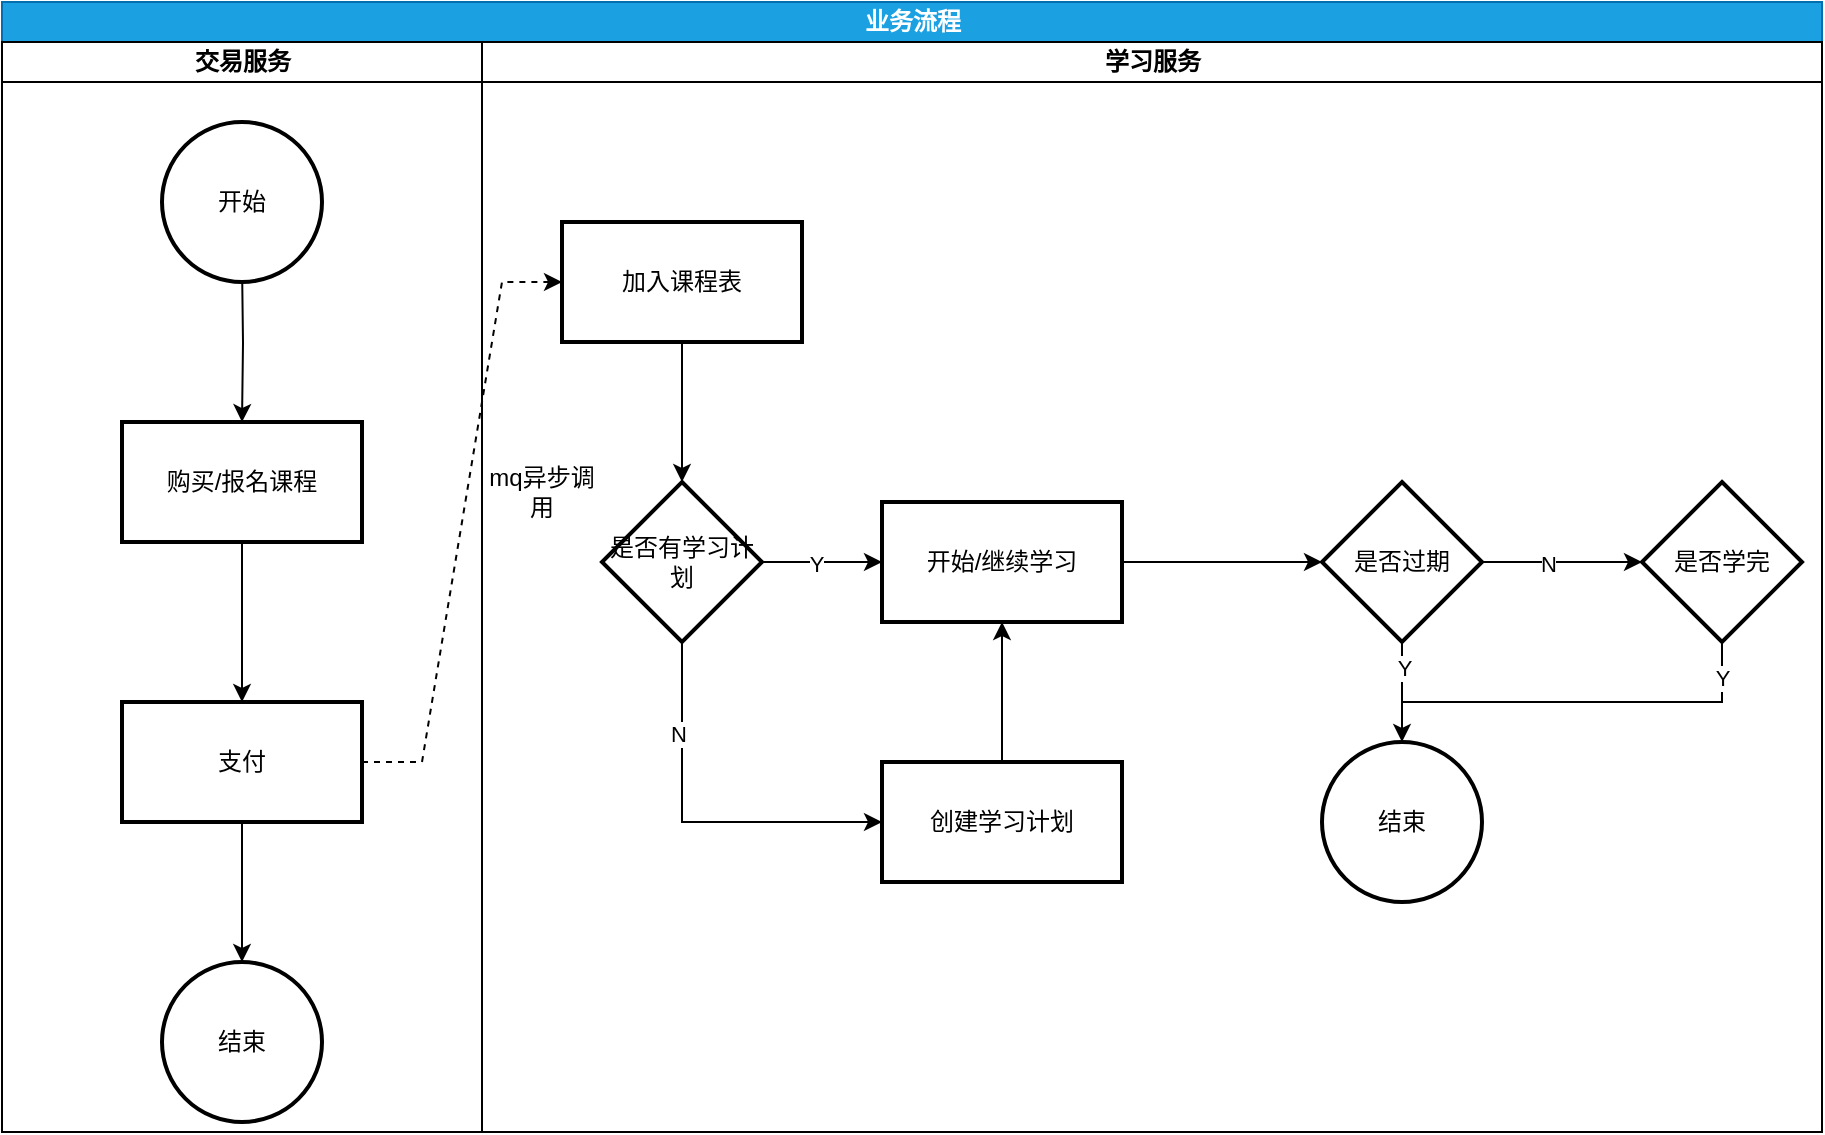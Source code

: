 <mxfile version="22.1.18" type="github">
  <diagram id="C5RBs43oDa-KdzZeNtuy" name="Page-1">
    <mxGraphModel dx="1434" dy="756" grid="1" gridSize="10" guides="1" tooltips="1" connect="1" arrows="1" fold="1" page="1" pageScale="1" pageWidth="827" pageHeight="1169" math="0" shadow="0">
      <root>
        <mxCell id="WIyWlLk6GJQsqaUBKTNV-0" />
        <mxCell id="WIyWlLk6GJQsqaUBKTNV-1" parent="WIyWlLk6GJQsqaUBKTNV-0" />
        <mxCell id="ji-5gTpAB7tLM8CSAKNQ-0" value="业务流程" style="swimlane;childLayout=stackLayout;resizeParent=1;resizeParentMax=0;startSize=20;html=1;fillStyle=auto;fillColor=#1ba1e2;fontColor=#ffffff;strokeColor=#006EAF;" vertex="1" parent="WIyWlLk6GJQsqaUBKTNV-1">
          <mxGeometry x="30" y="90" width="910" height="565" as="geometry">
            <mxRectangle x="160" y="95" width="70" height="30" as="alternateBounds" />
          </mxGeometry>
        </mxCell>
        <mxCell id="ji-5gTpAB7tLM8CSAKNQ-2" value="交易服务" style="swimlane;startSize=20;html=1;direction=east;" vertex="1" parent="ji-5gTpAB7tLM8CSAKNQ-0">
          <mxGeometry y="20" width="240" height="545" as="geometry" />
        </mxCell>
        <mxCell id="ji-5gTpAB7tLM8CSAKNQ-8" value="" style="edgeStyle=orthogonalEdgeStyle;rounded=0;orthogonalLoop=1;jettySize=auto;html=1;" edge="1" parent="ji-5gTpAB7tLM8CSAKNQ-2" target="ji-5gTpAB7tLM8CSAKNQ-7">
          <mxGeometry relative="1" as="geometry">
            <mxPoint x="120" y="110" as="sourcePoint" />
          </mxGeometry>
        </mxCell>
        <mxCell id="ji-5gTpAB7tLM8CSAKNQ-10" value="" style="edgeStyle=orthogonalEdgeStyle;rounded=0;orthogonalLoop=1;jettySize=auto;html=1;" edge="1" parent="ji-5gTpAB7tLM8CSAKNQ-2" source="ji-5gTpAB7tLM8CSAKNQ-7" target="ji-5gTpAB7tLM8CSAKNQ-9">
          <mxGeometry relative="1" as="geometry" />
        </mxCell>
        <mxCell id="ji-5gTpAB7tLM8CSAKNQ-7" value="购买/报名课程" style="whiteSpace=wrap;html=1;strokeWidth=2;" vertex="1" parent="ji-5gTpAB7tLM8CSAKNQ-2">
          <mxGeometry x="60" y="190" width="120" height="60" as="geometry" />
        </mxCell>
        <mxCell id="ji-5gTpAB7tLM8CSAKNQ-12" value="" style="edgeStyle=orthogonalEdgeStyle;rounded=0;orthogonalLoop=1;jettySize=auto;html=1;" edge="1" parent="ji-5gTpAB7tLM8CSAKNQ-2" source="ji-5gTpAB7tLM8CSAKNQ-9" target="ji-5gTpAB7tLM8CSAKNQ-11">
          <mxGeometry relative="1" as="geometry" />
        </mxCell>
        <mxCell id="ji-5gTpAB7tLM8CSAKNQ-9" value="支付" style="whiteSpace=wrap;html=1;strokeWidth=2;" vertex="1" parent="ji-5gTpAB7tLM8CSAKNQ-2">
          <mxGeometry x="60" y="330" width="120" height="60" as="geometry" />
        </mxCell>
        <mxCell id="ji-5gTpAB7tLM8CSAKNQ-11" value="结束" style="ellipse;whiteSpace=wrap;html=1;strokeWidth=2;" vertex="1" parent="ji-5gTpAB7tLM8CSAKNQ-2">
          <mxGeometry x="80" y="460" width="80" height="80" as="geometry" />
        </mxCell>
        <mxCell id="ji-5gTpAB7tLM8CSAKNQ-13" value="开始" style="ellipse;whiteSpace=wrap;html=1;strokeWidth=2;" vertex="1" parent="ji-5gTpAB7tLM8CSAKNQ-2">
          <mxGeometry x="80" y="40" width="80" height="80" as="geometry" />
        </mxCell>
        <mxCell id="ji-5gTpAB7tLM8CSAKNQ-4" value="学习服务" style="swimlane;startSize=20;html=1;" vertex="1" parent="ji-5gTpAB7tLM8CSAKNQ-0">
          <mxGeometry x="240" y="20" width="670" height="545" as="geometry">
            <mxRectangle x="240" y="20" width="40" height="460" as="alternateBounds" />
          </mxGeometry>
        </mxCell>
        <mxCell id="ji-5gTpAB7tLM8CSAKNQ-17" value="" style="edgeStyle=orthogonalEdgeStyle;rounded=0;orthogonalLoop=1;jettySize=auto;html=1;" edge="1" parent="ji-5gTpAB7tLM8CSAKNQ-4" source="ji-5gTpAB7tLM8CSAKNQ-15" target="ji-5gTpAB7tLM8CSAKNQ-16">
          <mxGeometry relative="1" as="geometry" />
        </mxCell>
        <mxCell id="ji-5gTpAB7tLM8CSAKNQ-15" value="加入课程表" style="whiteSpace=wrap;html=1;strokeWidth=2;" vertex="1" parent="ji-5gTpAB7tLM8CSAKNQ-4">
          <mxGeometry x="40" y="90" width="120" height="60" as="geometry" />
        </mxCell>
        <mxCell id="ji-5gTpAB7tLM8CSAKNQ-19" value="" style="edgeStyle=orthogonalEdgeStyle;rounded=0;orthogonalLoop=1;jettySize=auto;html=1;" edge="1" parent="ji-5gTpAB7tLM8CSAKNQ-4" source="ji-5gTpAB7tLM8CSAKNQ-16" target="ji-5gTpAB7tLM8CSAKNQ-18">
          <mxGeometry relative="1" as="geometry" />
        </mxCell>
        <mxCell id="ji-5gTpAB7tLM8CSAKNQ-20" value="Y" style="edgeLabel;html=1;align=center;verticalAlign=middle;resizable=0;points=[];" vertex="1" connectable="0" parent="ji-5gTpAB7tLM8CSAKNQ-19">
          <mxGeometry x="-0.1" y="-1" relative="1" as="geometry">
            <mxPoint as="offset" />
          </mxGeometry>
        </mxCell>
        <mxCell id="ji-5gTpAB7tLM8CSAKNQ-26" style="edgeStyle=orthogonalEdgeStyle;rounded=0;orthogonalLoop=1;jettySize=auto;html=1;entryX=0;entryY=0.5;entryDx=0;entryDy=0;" edge="1" parent="ji-5gTpAB7tLM8CSAKNQ-4" source="ji-5gTpAB7tLM8CSAKNQ-16" target="ji-5gTpAB7tLM8CSAKNQ-23">
          <mxGeometry relative="1" as="geometry">
            <Array as="points">
              <mxPoint x="100" y="390" />
            </Array>
          </mxGeometry>
        </mxCell>
        <mxCell id="ji-5gTpAB7tLM8CSAKNQ-28" value="N" style="edgeLabel;html=1;align=center;verticalAlign=middle;resizable=0;points=[];" vertex="1" connectable="0" parent="ji-5gTpAB7tLM8CSAKNQ-26">
          <mxGeometry x="-0.516" y="-2" relative="1" as="geometry">
            <mxPoint as="offset" />
          </mxGeometry>
        </mxCell>
        <mxCell id="ji-5gTpAB7tLM8CSAKNQ-16" value="是否有学习计划" style="rhombus;whiteSpace=wrap;html=1;strokeWidth=2;" vertex="1" parent="ji-5gTpAB7tLM8CSAKNQ-4">
          <mxGeometry x="60" y="220" width="80" height="80" as="geometry" />
        </mxCell>
        <mxCell id="ji-5gTpAB7tLM8CSAKNQ-30" value="" style="edgeStyle=orthogonalEdgeStyle;rounded=0;orthogonalLoop=1;jettySize=auto;html=1;" edge="1" parent="ji-5gTpAB7tLM8CSAKNQ-4" source="ji-5gTpAB7tLM8CSAKNQ-18" target="ji-5gTpAB7tLM8CSAKNQ-29">
          <mxGeometry relative="1" as="geometry" />
        </mxCell>
        <mxCell id="ji-5gTpAB7tLM8CSAKNQ-18" value="开始/继续学习" style="whiteSpace=wrap;html=1;strokeWidth=2;" vertex="1" parent="ji-5gTpAB7tLM8CSAKNQ-4">
          <mxGeometry x="200" y="230" width="120" height="60" as="geometry" />
        </mxCell>
        <mxCell id="ji-5gTpAB7tLM8CSAKNQ-27" value="" style="edgeStyle=orthogonalEdgeStyle;rounded=0;orthogonalLoop=1;jettySize=auto;html=1;" edge="1" parent="ji-5gTpAB7tLM8CSAKNQ-4" source="ji-5gTpAB7tLM8CSAKNQ-23" target="ji-5gTpAB7tLM8CSAKNQ-18">
          <mxGeometry relative="1" as="geometry" />
        </mxCell>
        <mxCell id="ji-5gTpAB7tLM8CSAKNQ-23" value="创建学习计划" style="whiteSpace=wrap;html=1;strokeWidth=2;" vertex="1" parent="ji-5gTpAB7tLM8CSAKNQ-4">
          <mxGeometry x="200" y="360" width="120" height="60" as="geometry" />
        </mxCell>
        <mxCell id="ji-5gTpAB7tLM8CSAKNQ-34" value="" style="edgeStyle=orthogonalEdgeStyle;rounded=0;orthogonalLoop=1;jettySize=auto;html=1;" edge="1" parent="ji-5gTpAB7tLM8CSAKNQ-4" source="ji-5gTpAB7tLM8CSAKNQ-29" target="ji-5gTpAB7tLM8CSAKNQ-33">
          <mxGeometry relative="1" as="geometry" />
        </mxCell>
        <mxCell id="ji-5gTpAB7tLM8CSAKNQ-39" value="Y" style="edgeLabel;html=1;align=center;verticalAlign=middle;resizable=0;points=[];" vertex="1" connectable="0" parent="ji-5gTpAB7tLM8CSAKNQ-34">
          <mxGeometry x="-0.48" y="1" relative="1" as="geometry">
            <mxPoint as="offset" />
          </mxGeometry>
        </mxCell>
        <mxCell id="ji-5gTpAB7tLM8CSAKNQ-36" value="" style="edgeStyle=orthogonalEdgeStyle;rounded=0;orthogonalLoop=1;jettySize=auto;html=1;" edge="1" parent="ji-5gTpAB7tLM8CSAKNQ-4" source="ji-5gTpAB7tLM8CSAKNQ-29" target="ji-5gTpAB7tLM8CSAKNQ-35">
          <mxGeometry relative="1" as="geometry" />
        </mxCell>
        <mxCell id="ji-5gTpAB7tLM8CSAKNQ-40" value="N" style="edgeLabel;html=1;align=center;verticalAlign=middle;resizable=0;points=[];" vertex="1" connectable="0" parent="ji-5gTpAB7tLM8CSAKNQ-36">
          <mxGeometry x="-0.175" y="-1" relative="1" as="geometry">
            <mxPoint as="offset" />
          </mxGeometry>
        </mxCell>
        <mxCell id="ji-5gTpAB7tLM8CSAKNQ-29" value="是否过期" style="rhombus;whiteSpace=wrap;html=1;strokeWidth=2;" vertex="1" parent="ji-5gTpAB7tLM8CSAKNQ-4">
          <mxGeometry x="420" y="220" width="80" height="80" as="geometry" />
        </mxCell>
        <mxCell id="ji-5gTpAB7tLM8CSAKNQ-33" value="结束" style="ellipse;whiteSpace=wrap;html=1;strokeWidth=2;" vertex="1" parent="ji-5gTpAB7tLM8CSAKNQ-4">
          <mxGeometry x="420" y="350" width="80" height="80" as="geometry" />
        </mxCell>
        <mxCell id="ji-5gTpAB7tLM8CSAKNQ-37" style="edgeStyle=orthogonalEdgeStyle;rounded=0;orthogonalLoop=1;jettySize=auto;html=1;endArrow=none;endFill=0;" edge="1" parent="ji-5gTpAB7tLM8CSAKNQ-4" source="ji-5gTpAB7tLM8CSAKNQ-35">
          <mxGeometry relative="1" as="geometry">
            <mxPoint x="460" y="330" as="targetPoint" />
            <Array as="points">
              <mxPoint x="620" y="330" />
            </Array>
          </mxGeometry>
        </mxCell>
        <mxCell id="ji-5gTpAB7tLM8CSAKNQ-38" value="Y" style="edgeLabel;html=1;align=center;verticalAlign=middle;resizable=0;points=[];" vertex="1" connectable="0" parent="ji-5gTpAB7tLM8CSAKNQ-37">
          <mxGeometry x="-0.81" relative="1" as="geometry">
            <mxPoint as="offset" />
          </mxGeometry>
        </mxCell>
        <mxCell id="ji-5gTpAB7tLM8CSAKNQ-35" value="是否学完" style="rhombus;whiteSpace=wrap;html=1;strokeWidth=2;" vertex="1" parent="ji-5gTpAB7tLM8CSAKNQ-4">
          <mxGeometry x="580" y="220" width="80" height="80" as="geometry" />
        </mxCell>
        <mxCell id="ji-5gTpAB7tLM8CSAKNQ-41" value="mq异步调用" style="text;html=1;strokeColor=none;fillColor=none;align=center;verticalAlign=middle;whiteSpace=wrap;rounded=0;" vertex="1" parent="ji-5gTpAB7tLM8CSAKNQ-4">
          <mxGeometry y="210" width="60" height="30" as="geometry" />
        </mxCell>
        <mxCell id="ji-5gTpAB7tLM8CSAKNQ-14" value="" style="endArrow=classic;dashed=1;html=1;rounded=0;exitX=1;exitY=0.5;exitDx=0;exitDy=0;edgeStyle=entityRelationEdgeStyle;endFill=1;" edge="1" parent="WIyWlLk6GJQsqaUBKTNV-1" source="ji-5gTpAB7tLM8CSAKNQ-9">
          <mxGeometry width="50" height="50" relative="1" as="geometry">
            <mxPoint x="390" y="480" as="sourcePoint" />
            <mxPoint x="310" y="230" as="targetPoint" />
          </mxGeometry>
        </mxCell>
      </root>
    </mxGraphModel>
  </diagram>
</mxfile>
